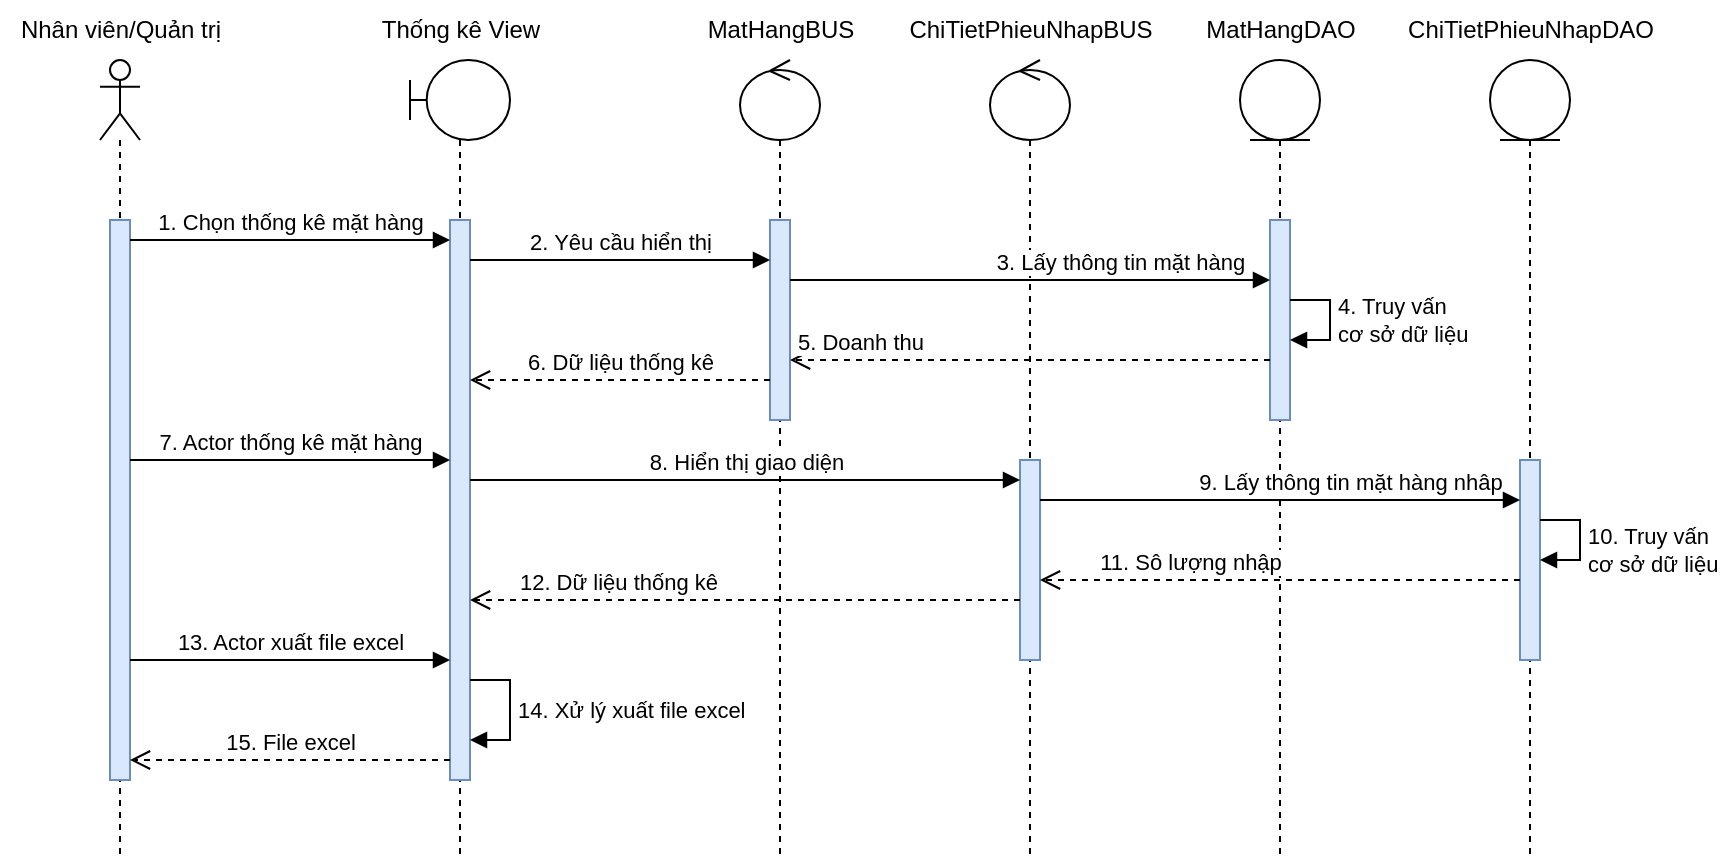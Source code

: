 <mxfile version="16.5.1" type="device"><diagram id="zxSlFvNWauaxwtIFHq2a" name="Page-1"><mxGraphModel dx="989" dy="656" grid="1" gridSize="10" guides="1" tooltips="1" connect="1" arrows="1" fold="1" page="1" pageScale="1" pageWidth="850" pageHeight="1100" math="0" shadow="0"><root><mxCell id="0"/><mxCell id="1" parent="0"/><mxCell id="zFtlnsnSB8njbzp9fkom-5" value="" style="shape=umlLifeline;participant=umlActor;perimeter=lifelinePerimeter;whiteSpace=wrap;html=1;container=1;collapsible=0;recursiveResize=0;verticalAlign=top;spacingTop=36;outlineConnect=0;" parent="1" vertex="1"><mxGeometry x="100" y="280" width="20" height="400" as="geometry"/></mxCell><mxCell id="zFtlnsnSB8njbzp9fkom-6" value="" style="html=1;points=[];perimeter=orthogonalPerimeter;fillColor=#dae8fc;strokeColor=#6c8ebf;" parent="zFtlnsnSB8njbzp9fkom-5" vertex="1"><mxGeometry x="5" y="80" width="10" height="280" as="geometry"/></mxCell><mxCell id="zFtlnsnSB8njbzp9fkom-7" value="Nhân viên/Quản trị" style="text;html=1;align=center;verticalAlign=middle;resizable=0;points=[];autosize=1;strokeColor=none;fillColor=none;" parent="1" vertex="1"><mxGeometry x="50" y="255" width="120" height="20" as="geometry"/></mxCell><mxCell id="zFtlnsnSB8njbzp9fkom-8" value="" style="shape=umlLifeline;participant=umlBoundary;perimeter=lifelinePerimeter;whiteSpace=wrap;html=1;container=1;collapsible=0;recursiveResize=0;verticalAlign=top;spacingTop=36;outlineConnect=0;" parent="1" vertex="1"><mxGeometry x="255" y="280" width="50" height="400" as="geometry"/></mxCell><mxCell id="QlTCgcY2syCkXcn_rZdn-1" value="" style="html=1;points=[];perimeter=orthogonalPerimeter;fillColor=#dae8fc;strokeColor=#6c8ebf;" parent="zFtlnsnSB8njbzp9fkom-8" vertex="1"><mxGeometry x="20" y="80" width="10" height="280" as="geometry"/></mxCell><mxCell id="V0rGVLi3v3cGWSiFY8pq-27" value="14. Xử lý xuất file excel" style="edgeStyle=orthogonalEdgeStyle;html=1;align=left;spacingLeft=2;endArrow=block;rounded=0;" parent="zFtlnsnSB8njbzp9fkom-8" source="QlTCgcY2syCkXcn_rZdn-1" target="QlTCgcY2syCkXcn_rZdn-1" edge="1"><mxGeometry relative="1" as="geometry"><mxPoint x="93" y="280" as="sourcePoint"/><Array as="points"><mxPoint x="50" y="310"/><mxPoint x="50" y="340"/></Array><mxPoint x="98" y="300" as="targetPoint"/></mxGeometry></mxCell><mxCell id="zFtlnsnSB8njbzp9fkom-10" value="" style="shape=umlLifeline;participant=umlControl;perimeter=lifelinePerimeter;whiteSpace=wrap;html=1;container=1;collapsible=0;recursiveResize=0;verticalAlign=top;spacingTop=36;outlineConnect=0;" parent="1" vertex="1"><mxGeometry x="420" y="280" width="40" height="400" as="geometry"/></mxCell><mxCell id="QlTCgcY2syCkXcn_rZdn-2" value="" style="html=1;points=[];perimeter=orthogonalPerimeter;fillColor=#dae8fc;strokeColor=#6c8ebf;" parent="zFtlnsnSB8njbzp9fkom-10" vertex="1"><mxGeometry x="15" y="80" width="10" height="100" as="geometry"/></mxCell><mxCell id="zFtlnsnSB8njbzp9fkom-12" value="Thống kê View" style="text;html=1;align=center;verticalAlign=middle;resizable=0;points=[];autosize=1;strokeColor=none;fillColor=none;" parent="1" vertex="1"><mxGeometry x="230" y="250" width="100" height="30" as="geometry"/></mxCell><mxCell id="zFtlnsnSB8njbzp9fkom-13" value="ChiTietPhieuNhapBUS" style="text;html=1;align=center;verticalAlign=middle;resizable=0;points=[];autosize=1;strokeColor=none;fillColor=none;" parent="1" vertex="1"><mxGeometry x="490" y="250" width="150" height="30" as="geometry"/></mxCell><mxCell id="zFtlnsnSB8njbzp9fkom-20" value="" style="shape=umlLifeline;participant=umlEntity;perimeter=lifelinePerimeter;whiteSpace=wrap;html=1;container=1;collapsible=0;recursiveResize=0;verticalAlign=top;spacingTop=36;outlineConnect=0;" parent="1" vertex="1"><mxGeometry x="670" y="280" width="40" height="400" as="geometry"/></mxCell><mxCell id="V0rGVLi3v3cGWSiFY8pq-13" value="" style="html=1;points=[];perimeter=orthogonalPerimeter;fillColor=#dae8fc;strokeColor=#6c8ebf;" parent="zFtlnsnSB8njbzp9fkom-20" vertex="1"><mxGeometry x="15" y="80" width="10" height="100" as="geometry"/></mxCell><mxCell id="hbrCr21Qz3VZoYZsw2lc-9" value="4. Truy vấn&lt;br&gt;cơ sở dữ liệu" style="edgeStyle=orthogonalEdgeStyle;html=1;align=left;spacingLeft=2;endArrow=block;rounded=0;" parent="zFtlnsnSB8njbzp9fkom-20" source="V0rGVLi3v3cGWSiFY8pq-13" target="V0rGVLi3v3cGWSiFY8pq-13" edge="1"><mxGeometry relative="1" as="geometry"><mxPoint x="70" y="150" as="sourcePoint"/><Array as="points"><mxPoint x="45" y="120"/><mxPoint x="45" y="140"/></Array><mxPoint x="75" y="170" as="targetPoint"/></mxGeometry></mxCell><mxCell id="zFtlnsnSB8njbzp9fkom-22" value="ChiTietPhieuNhapDAO" style="text;html=1;align=center;verticalAlign=middle;resizable=0;points=[];autosize=1;strokeColor=none;fillColor=none;" parent="1" vertex="1"><mxGeometry x="740" y="250" width="150" height="30" as="geometry"/></mxCell><mxCell id="V0rGVLi3v3cGWSiFY8pq-19" value="15. File excel" style="html=1;verticalAlign=bottom;endArrow=open;dashed=1;endSize=8;rounded=0;" parent="1" source="QlTCgcY2syCkXcn_rZdn-1" target="zFtlnsnSB8njbzp9fkom-6" edge="1"><mxGeometry relative="1" as="geometry"><mxPoint x="340" y="700" as="sourcePoint"/><mxPoint x="145" y="700" as="targetPoint"/><Array as="points"><mxPoint x="270" y="630"/></Array></mxGeometry></mxCell><mxCell id="V0rGVLi3v3cGWSiFY8pq-23" value="13. Actor xuất file excel" style="html=1;verticalAlign=bottom;endArrow=block;rounded=0;" parent="1" source="zFtlnsnSB8njbzp9fkom-6" target="QlTCgcY2syCkXcn_rZdn-1" edge="1"><mxGeometry width="80" relative="1" as="geometry"><mxPoint x="390" y="520" as="sourcePoint"/><mxPoint x="470" y="520" as="targetPoint"/><Array as="points"><mxPoint x="250" y="580"/></Array></mxGeometry></mxCell><mxCell id="aziTB5gHYH1dwwWkt-tr-1" value="1. Chọn thống kê mặt hàng" style="html=1;verticalAlign=bottom;endArrow=block;rounded=0;" parent="1" source="zFtlnsnSB8njbzp9fkom-6" target="QlTCgcY2syCkXcn_rZdn-1" edge="1"><mxGeometry width="80" relative="1" as="geometry"><mxPoint x="470" y="540" as="sourcePoint"/><mxPoint x="550" y="540" as="targetPoint"/><Array as="points"><mxPoint x="240" y="370"/></Array></mxGeometry></mxCell><mxCell id="hbrCr21Qz3VZoYZsw2lc-1" value="2. Yêu cầu hiển thị" style="html=1;verticalAlign=bottom;endArrow=block;rounded=0;" parent="1" source="QlTCgcY2syCkXcn_rZdn-1" target="QlTCgcY2syCkXcn_rZdn-2" edge="1"><mxGeometry width="80" relative="1" as="geometry"><mxPoint x="425" y="430" as="sourcePoint"/><mxPoint x="505" y="430" as="targetPoint"/><Array as="points"><mxPoint x="405" y="380"/></Array></mxGeometry></mxCell><mxCell id="hbrCr21Qz3VZoYZsw2lc-3" value="" style="shape=umlLifeline;participant=umlEntity;perimeter=lifelinePerimeter;whiteSpace=wrap;html=1;container=1;collapsible=0;recursiveResize=0;verticalAlign=top;spacingTop=36;outlineConnect=0;" parent="1" vertex="1"><mxGeometry x="795" y="280" width="40" height="400" as="geometry"/></mxCell><mxCell id="hbrCr21Qz3VZoYZsw2lc-13" value="" style="html=1;points=[];perimeter=orthogonalPerimeter;fillColor=#dae8fc;strokeColor=#6c8ebf;" parent="hbrCr21Qz3VZoYZsw2lc-3" vertex="1"><mxGeometry x="15" y="200" width="10" height="100" as="geometry"/></mxCell><mxCell id="hbrCr21Qz3VZoYZsw2lc-14" value="10. Truy vấn&lt;br&gt;cơ sở dữ liệu" style="edgeStyle=orthogonalEdgeStyle;html=1;align=left;spacingLeft=2;endArrow=block;rounded=0;" parent="hbrCr21Qz3VZoYZsw2lc-3" source="hbrCr21Qz3VZoYZsw2lc-13" target="hbrCr21Qz3VZoYZsw2lc-13" edge="1"><mxGeometry x="0.151" relative="1" as="geometry"><mxPoint x="-1060" y="-20" as="sourcePoint"/><Array as="points"><mxPoint x="45" y="230"/><mxPoint x="45" y="250"/></Array><mxPoint x="-1055" as="targetPoint"/><mxPoint as="offset"/></mxGeometry></mxCell><mxCell id="hbrCr21Qz3VZoYZsw2lc-4" value="MatHangDAO" style="text;html=1;align=center;verticalAlign=middle;resizable=0;points=[];autosize=1;strokeColor=none;fillColor=none;" parent="1" vertex="1"><mxGeometry x="640" y="250" width="100" height="30" as="geometry"/></mxCell><mxCell id="hbrCr21Qz3VZoYZsw2lc-5" value="" style="shape=umlLifeline;participant=umlControl;perimeter=lifelinePerimeter;whiteSpace=wrap;html=1;container=1;collapsible=0;recursiveResize=0;verticalAlign=top;spacingTop=36;outlineConnect=0;" parent="1" vertex="1"><mxGeometry x="545" y="280" width="40" height="400" as="geometry"/></mxCell><mxCell id="hbrCr21Qz3VZoYZsw2lc-12" value="" style="html=1;points=[];perimeter=orthogonalPerimeter;fillColor=#dae8fc;strokeColor=#6c8ebf;" parent="hbrCr21Qz3VZoYZsw2lc-5" vertex="1"><mxGeometry x="15" y="200" width="10" height="100" as="geometry"/></mxCell><mxCell id="hbrCr21Qz3VZoYZsw2lc-6" value="MatHangBUS" style="text;html=1;align=center;verticalAlign=middle;resizable=0;points=[];autosize=1;strokeColor=none;fillColor=none;" parent="1" vertex="1"><mxGeometry x="390" y="250" width="100" height="30" as="geometry"/></mxCell><mxCell id="hbrCr21Qz3VZoYZsw2lc-7" value="3. Lấy thông tin mặt hàng" style="html=1;verticalAlign=bottom;endArrow=block;rounded=0;" parent="1" source="QlTCgcY2syCkXcn_rZdn-2" target="V0rGVLi3v3cGWSiFY8pq-13" edge="1"><mxGeometry x="0.375" width="80" relative="1" as="geometry"><mxPoint x="510" y="500" as="sourcePoint"/><mxPoint x="590" y="500" as="targetPoint"/><Array as="points"><mxPoint x="630" y="390"/></Array><mxPoint as="offset"/></mxGeometry></mxCell><mxCell id="hbrCr21Qz3VZoYZsw2lc-10" value="5. Doanh thu" style="html=1;verticalAlign=bottom;endArrow=open;dashed=1;endSize=8;rounded=0;" parent="1" source="V0rGVLi3v3cGWSiFY8pq-13" target="QlTCgcY2syCkXcn_rZdn-2" edge="1"><mxGeometry x="0.707" relative="1" as="geometry"><mxPoint x="590" y="500" as="sourcePoint"/><mxPoint x="510" y="500" as="targetPoint"/><Array as="points"><mxPoint x="640" y="430"/></Array><mxPoint as="offset"/></mxGeometry></mxCell><mxCell id="hbrCr21Qz3VZoYZsw2lc-11" value="6. Dữ liệu thống kê" style="html=1;verticalAlign=bottom;endArrow=open;dashed=1;endSize=8;rounded=0;" parent="1" source="QlTCgcY2syCkXcn_rZdn-2" target="QlTCgcY2syCkXcn_rZdn-1" edge="1"><mxGeometry relative="1" as="geometry"><mxPoint x="555" y="500" as="sourcePoint"/><mxPoint x="475" y="500" as="targetPoint"/><Array as="points"><mxPoint x="395" y="440"/></Array></mxGeometry></mxCell><mxCell id="hbrCr21Qz3VZoYZsw2lc-15" value="8. Hiển thị giao diện" style="html=1;verticalAlign=bottom;endArrow=block;rounded=0;" parent="1" source="QlTCgcY2syCkXcn_rZdn-1" target="hbrCr21Qz3VZoYZsw2lc-12" edge="1"><mxGeometry width="80" relative="1" as="geometry"><mxPoint x="330" y="490" as="sourcePoint"/><mxPoint x="550" y="540" as="targetPoint"/><Array as="points"><mxPoint x="450" y="490"/></Array></mxGeometry></mxCell><mxCell id="hbrCr21Qz3VZoYZsw2lc-16" value="9. Lấy thông tin mặt hàng nhâp" style="html=1;verticalAlign=bottom;endArrow=block;rounded=0;" parent="1" source="hbrCr21Qz3VZoYZsw2lc-12" target="hbrCr21Qz3VZoYZsw2lc-13" edge="1"><mxGeometry x="0.292" width="80" relative="1" as="geometry"><mxPoint x="480" y="610" as="sourcePoint"/><mxPoint x="560" y="610" as="targetPoint"/><Array as="points"><mxPoint x="600" y="500"/></Array><mxPoint as="offset"/></mxGeometry></mxCell><mxCell id="hbrCr21Qz3VZoYZsw2lc-17" value="11. Sô lượng nhập" style="html=1;verticalAlign=bottom;endArrow=open;dashed=1;endSize=8;rounded=0;" parent="1" source="hbrCr21Qz3VZoYZsw2lc-13" target="hbrCr21Qz3VZoYZsw2lc-12" edge="1"><mxGeometry x="0.375" relative="1" as="geometry"><mxPoint x="560" y="610" as="sourcePoint"/><mxPoint x="480" y="610" as="targetPoint"/><Array as="points"><mxPoint x="610" y="540"/></Array><mxPoint as="offset"/></mxGeometry></mxCell><mxCell id="hbrCr21Qz3VZoYZsw2lc-18" value="12. Dữ liệu thống kê" style="html=1;verticalAlign=bottom;endArrow=open;dashed=1;endSize=8;rounded=0;" parent="1" source="hbrCr21Qz3VZoYZsw2lc-12" target="QlTCgcY2syCkXcn_rZdn-1" edge="1"><mxGeometry x="0.462" relative="1" as="geometry"><mxPoint x="600" y="610" as="sourcePoint"/><mxPoint x="330" y="550" as="targetPoint"/><Array as="points"><mxPoint x="440" y="550"/></Array><mxPoint as="offset"/></mxGeometry></mxCell><mxCell id="hbrCr21Qz3VZoYZsw2lc-20" value="7. Actor thống kê mặt hàng" style="html=1;verticalAlign=bottom;endArrow=block;rounded=0;" parent="1" source="zFtlnsnSB8njbzp9fkom-6" target="QlTCgcY2syCkXcn_rZdn-1" edge="1"><mxGeometry width="80" relative="1" as="geometry"><mxPoint x="125" y="380" as="sourcePoint"/><mxPoint x="350" y="380" as="targetPoint"/><Array as="points"><mxPoint x="250" y="480"/></Array></mxGeometry></mxCell></root></mxGraphModel></diagram></mxfile>
